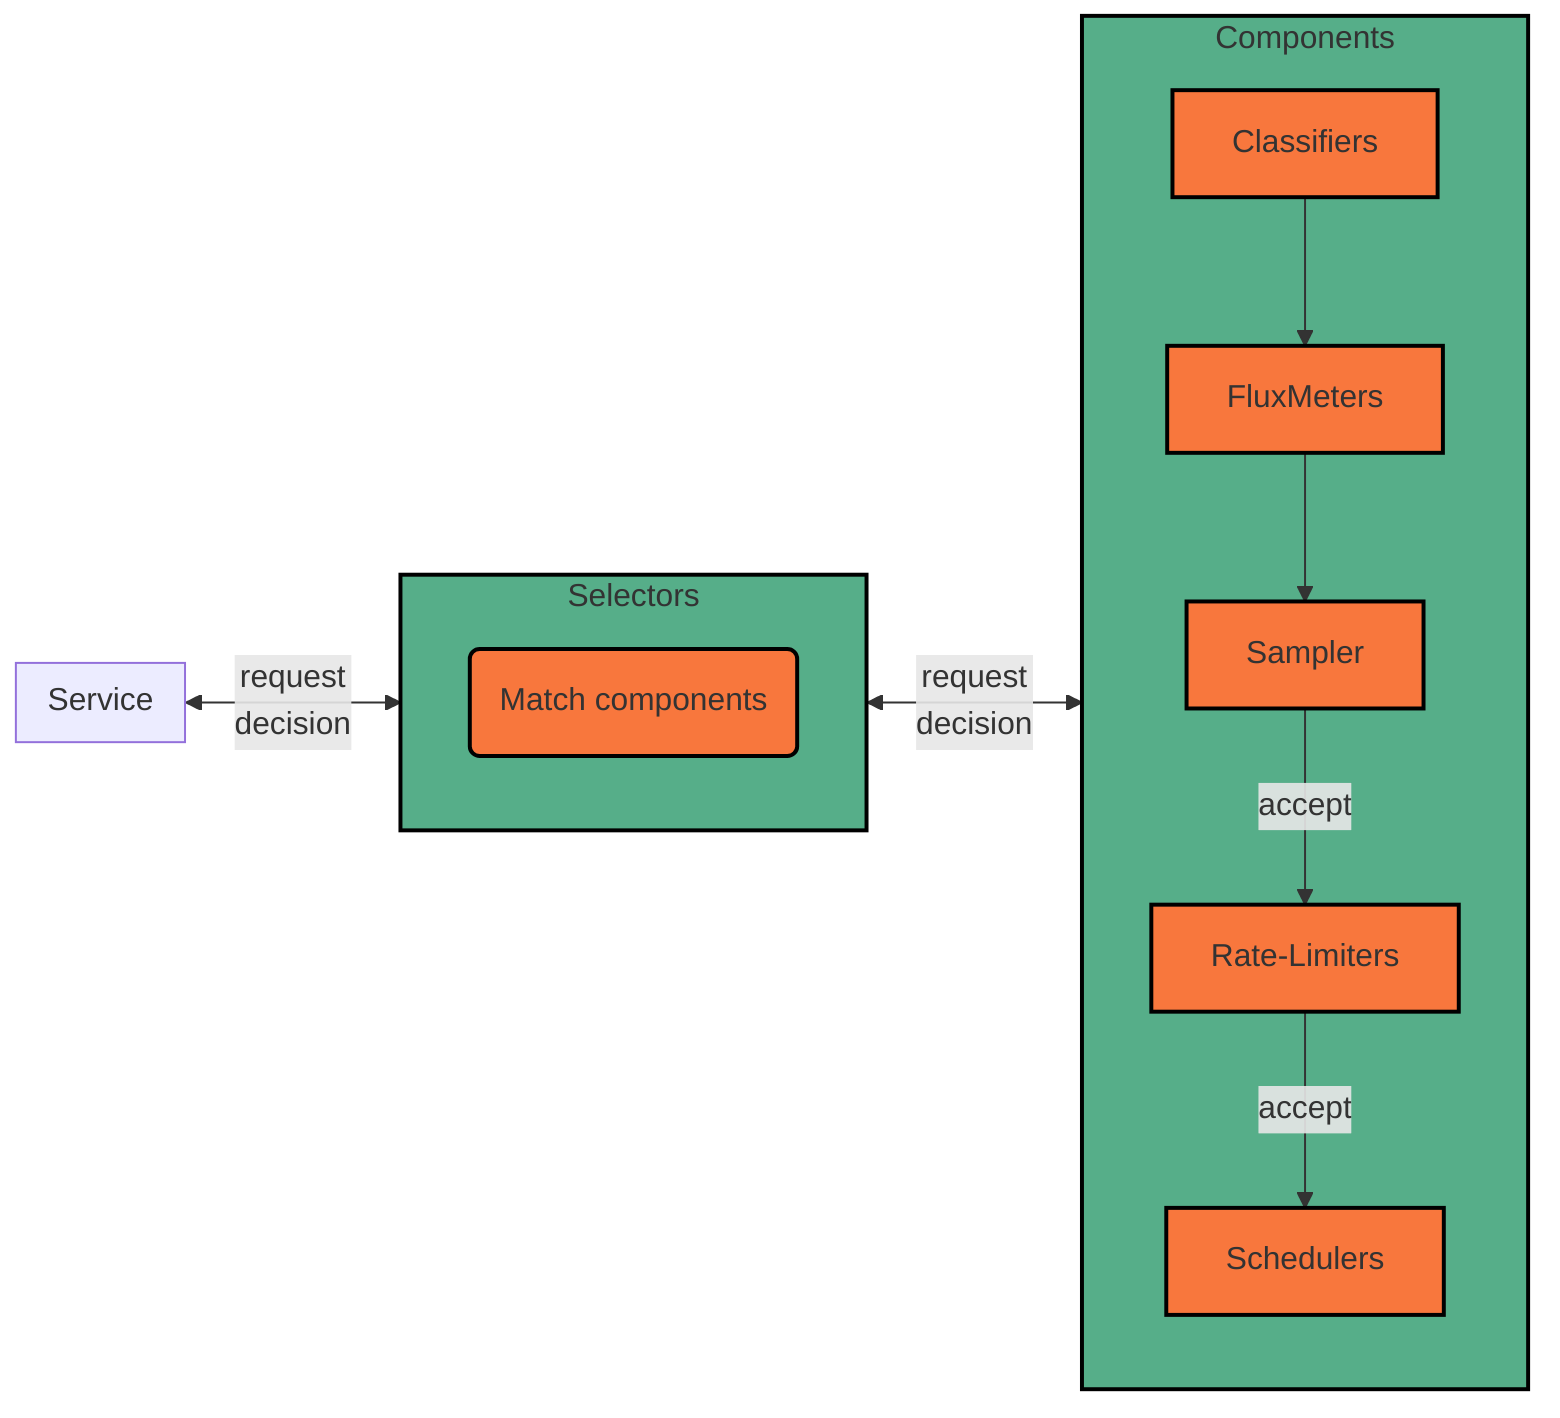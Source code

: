 flowchart LR
classDef Green fill:#56AE89,stroke:#000000,stroke-width:2px;
classDef Orange fill:#F8773D,stroke:#000000,stroke-width:2px;

subgraph "Service"
end
class Service Green

Service <-- "request\n decision" --> Selectors
Selectors <-- "request\n decision" --> Components

subgraph "Selectors"
	Text("Match components")
	class Text Orange
end
class Selectors Green


subgraph Components
    Classifiers --> FluxMeters --> Sampler--"accept"--> Rate-Limiters --"accept"--> Schedulers
class Classifiers Orange
class FluxMeters Orange
class Sampler Orange
class Rate-Limiters Orange
class Schedulers Orange
end
class Components Green